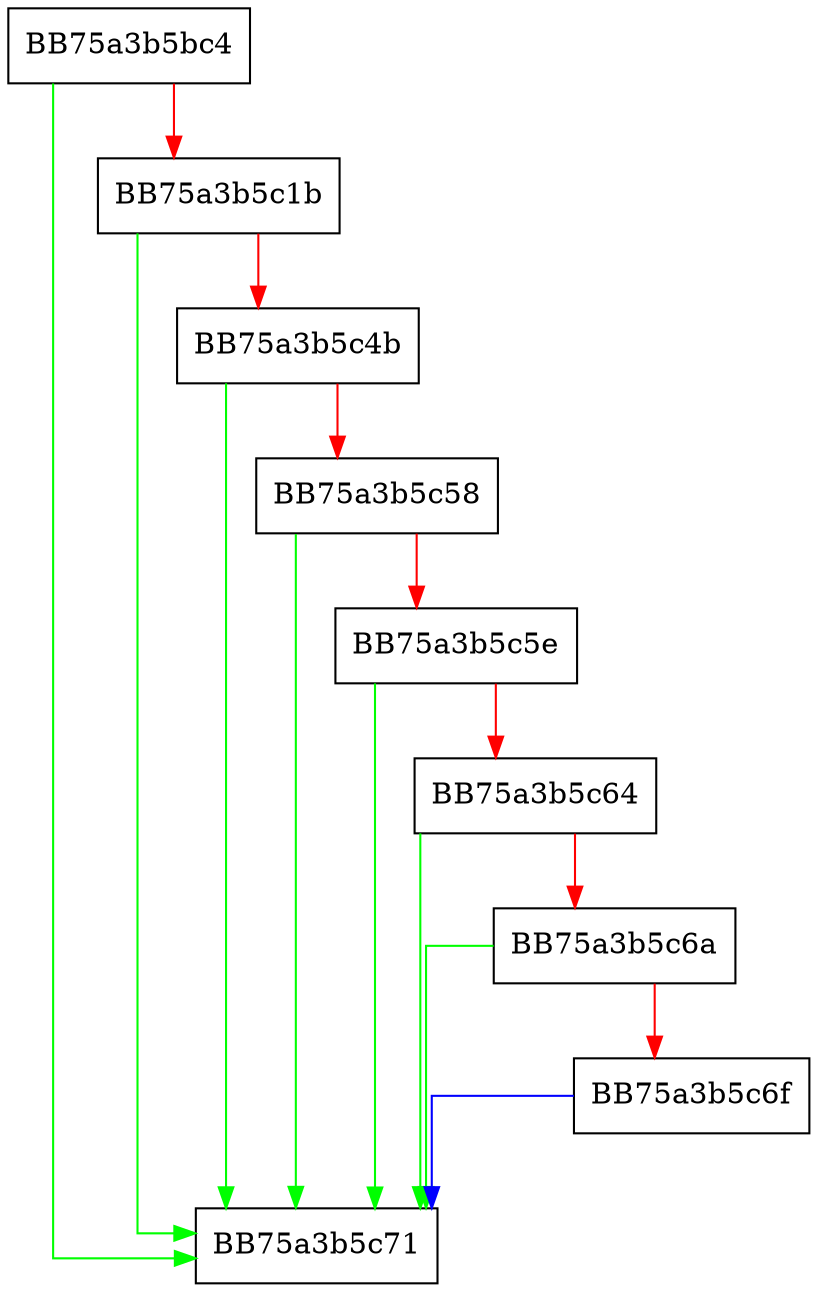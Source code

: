 digraph is_min_client_supported_cpu {
  node [shape="box"];
  graph [splines=ortho];
  BB75a3b5bc4 -> BB75a3b5c71 [color="green"];
  BB75a3b5bc4 -> BB75a3b5c1b [color="red"];
  BB75a3b5c1b -> BB75a3b5c71 [color="green"];
  BB75a3b5c1b -> BB75a3b5c4b [color="red"];
  BB75a3b5c4b -> BB75a3b5c71 [color="green"];
  BB75a3b5c4b -> BB75a3b5c58 [color="red"];
  BB75a3b5c58 -> BB75a3b5c71 [color="green"];
  BB75a3b5c58 -> BB75a3b5c5e [color="red"];
  BB75a3b5c5e -> BB75a3b5c71 [color="green"];
  BB75a3b5c5e -> BB75a3b5c64 [color="red"];
  BB75a3b5c64 -> BB75a3b5c71 [color="green"];
  BB75a3b5c64 -> BB75a3b5c6a [color="red"];
  BB75a3b5c6a -> BB75a3b5c71 [color="green"];
  BB75a3b5c6a -> BB75a3b5c6f [color="red"];
  BB75a3b5c6f -> BB75a3b5c71 [color="blue"];
}